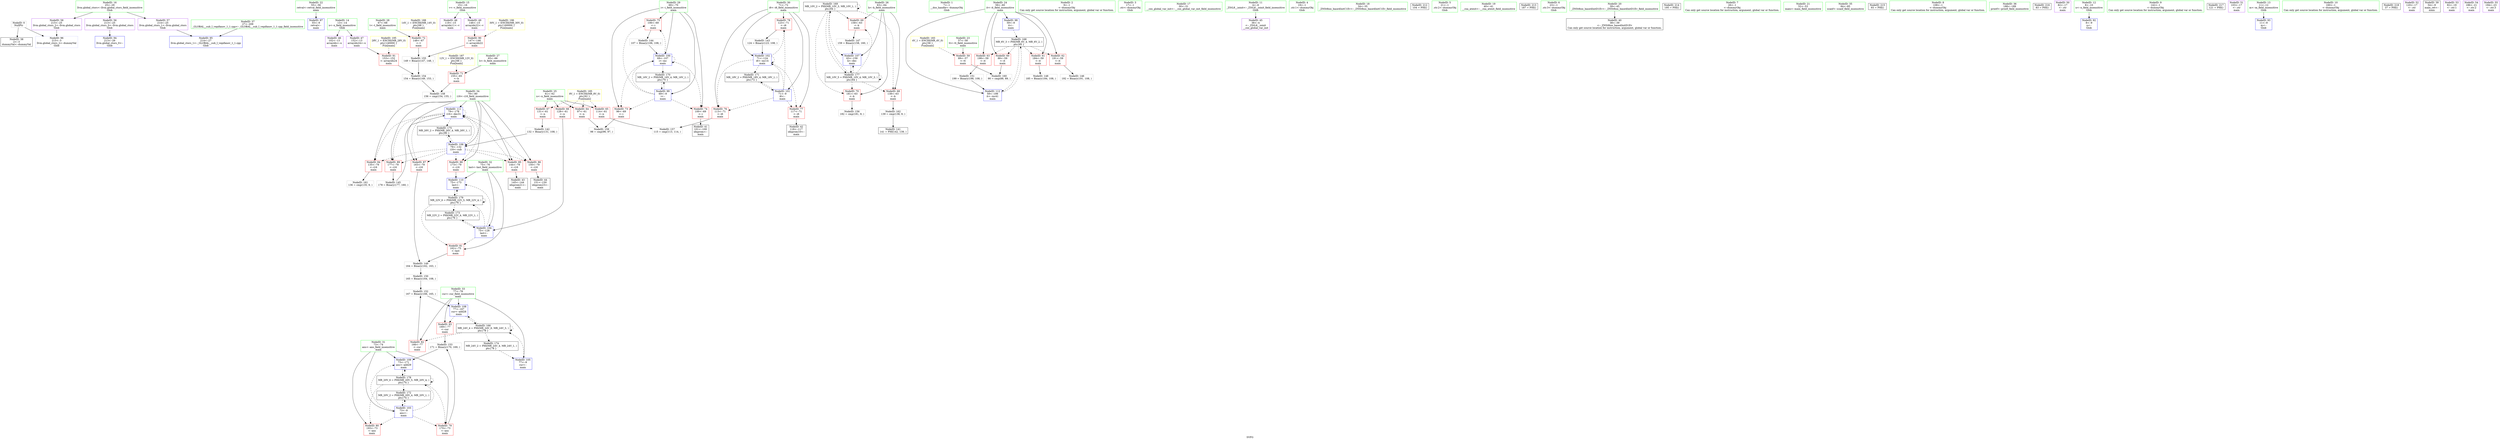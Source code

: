 digraph "SVFG" {
	label="SVFG";

	Node0x562bda3a72e0 [shape=record,color=grey,label="{NodeID: 0\nNullPtr}"];
	Node0x562bda3a72e0 -> Node0x562bda3c07c0[style=solid];
	Node0x562bda3a72e0 -> Node0x562bda3c1010[style=solid];
	Node0x562bda3c1110 [shape=record,color=blue,label="{NodeID: 97\n55\<--9\nretval\<--\nmain\n}"];
	Node0x562bda3a85c0 [shape=record,color=green,label="{NodeID: 14\n13\<--14\nx\<--x_field_insensitive\nGlob }"];
	Node0x562bda3a85c0 -> Node0x562bda3c0e40[style=solid];
	Node0x562bda3a85c0 -> Node0x562bda3c0f10[style=solid];
	Node0x562bda3c5ca0 [shape=record,color=blue,label="{NodeID: 111\n79\<--178\ni16\<--dec31\nmain\n}"];
	Node0x562bda3c5ca0 -> Node0x562bda3c3da0[style=dashed];
	Node0x562bda3c5ca0 -> Node0x562bda3c3e70[style=dashed];
	Node0x562bda3c5ca0 -> Node0x562bda3c3f40[style=dashed];
	Node0x562bda3c5ca0 -> Node0x562bda3c4010[style=dashed];
	Node0x562bda3c5ca0 -> Node0x562bda3c40e0[style=dashed];
	Node0x562bda3c5ca0 -> Node0x562bda3c41b0[style=dashed];
	Node0x562bda3c5ca0 -> Node0x562bda3c5ca0[style=dashed];
	Node0x562bda3c5ca0 -> Node0x562bda3d2bc0[style=dashed];
	Node0x562bda3bffa0 [shape=record,color=green,label="{NodeID: 28\n67\<--68\nt\<--t_field_insensitive\nmain\n}"];
	Node0x562bda3bffa0 -> Node0x562bda3c33e0[style=solid];
	Node0x562bda3c0b00 [shape=record,color=black,label="{NodeID: 42\n118\<--117\nidxprom10\<--\nmain\n}"];
	Node0x562bda3c2680 [shape=record,color=purple,label="{NodeID: 56\n213\<--25\nllvm.global_ctors_0\<--llvm.global_ctors\nGlob }"];
	Node0x562bda3c2680 -> Node0x562bda3c4620[style=solid];
	Node0x562bda3c9090 [shape=record,color=grey,label="{NodeID: 153\n171 = Binary(170, 169, )\n}"];
	Node0x562bda3c9090 -> Node0x562bda3c5b00[style=solid];
	Node0x562bda3c3240 [shape=record,color=red,label="{NodeID: 70\n181\<--63\n\<--k\nmain\n}"];
	Node0x562bda3c3240 -> Node0x562bda3c9510[style=solid];
	Node0x562bda3c3da0 [shape=record,color=red,label="{NodeID: 84\n135\<--79\n\<--i16\nmain\n}"];
	Node0x562bda3c3da0 -> Node0x562bda3c9c90[style=solid];
	Node0x562bda3a7ff0 [shape=record,color=green,label="{NodeID: 1\n7\<--1\n__dso_handle\<--dummyObj\nGlob }"];
	Node0x562bda3c11e0 [shape=record,color=blue,label="{NodeID: 98\n59\<--9\nit\<--\nmain\n}"];
	Node0x562bda3c11e0 -> Node0x562bda3d08c0[style=dashed];
	Node0x562bda3a8690 [shape=record,color=green,label="{NodeID: 15\n15\<--16\nv\<--v_field_insensitive\nGlob }"];
	Node0x562bda3a8690 -> Node0x562bda3c2000[style=solid];
	Node0x562bda3a8690 -> Node0x562bda3c20d0[style=solid];
	Node0x562bda3c52a0 [shape=record,color=yellow,style=double,label="{NodeID: 195\n28V_1 = ENCHI(MR_28V_0)\npts\{140000 \}\nFun[main]}"];
	Node0x562bda3c52a0 -> Node0x562bda3c4350[style=dashed];
	Node0x562bda3c5d70 [shape=record,color=blue,label="{NodeID: 112\n59\<--199\nit\<--inc41\nmain\n}"];
	Node0x562bda3c5d70 -> Node0x562bda3d08c0[style=dashed];
	Node0x562bda3c0070 [shape=record,color=green,label="{NodeID: 29\n69\<--70\ni\<--i_field_insensitive\nmain\n}"];
	Node0x562bda3c0070 -> Node0x562bda3c34b0[style=solid];
	Node0x562bda3c0070 -> Node0x562bda3c3580[style=solid];
	Node0x562bda3c0070 -> Node0x562bda3c3650[style=solid];
	Node0x562bda3c0070 -> Node0x562bda3c12b0[style=solid];
	Node0x562bda3c0070 -> Node0x562bda3c1380[style=solid];
	Node0x562bda3c0bd0 [shape=record,color=black,label="{NodeID: 43\n145\<--144\nidxprom21\<--\nmain\n}"];
	Node0x562bda3c2750 [shape=record,color=purple,label="{NodeID: 57\n214\<--25\nllvm.global_ctors_1\<--llvm.global_ctors\nGlob }"];
	Node0x562bda3c2750 -> Node0x562bda3c4720[style=solid];
	Node0x562bda3c9210 [shape=record,color=grey,label="{NodeID: 154\n154 = Binary(149, 153, )\n}"];
	Node0x562bda3c9210 -> Node0x562bda3c9810[style=solid];
	Node0x562bda3c3310 [shape=record,color=red,label="{NodeID: 71\n155\<--65\n\<--b\nmain\n}"];
	Node0x562bda3c3310 -> Node0x562bda3c9810[style=solid];
	Node0x562bda3d08c0 [shape=record,color=black,label="{NodeID: 168\nMR_6V_3 = PHI(MR_6V_4, MR_6V_2, )\npts\{60 \}\n}"];
	Node0x562bda3d08c0 -> Node0x562bda3c2a20[style=dashed];
	Node0x562bda3d08c0 -> Node0x562bda3c2af0[style=dashed];
	Node0x562bda3d08c0 -> Node0x562bda3c2bc0[style=dashed];
	Node0x562bda3d08c0 -> Node0x562bda3c2c90[style=dashed];
	Node0x562bda3d08c0 -> Node0x562bda3c5d70[style=dashed];
	Node0x562bda3c3e70 [shape=record,color=red,label="{NodeID: 85\n144\<--79\n\<--i16\nmain\n}"];
	Node0x562bda3c3e70 -> Node0x562bda3c0bd0[style=solid];
	Node0x562bda3a76d0 [shape=record,color=green,label="{NodeID: 2\n9\<--1\n\<--dummyObj\nCan only get source location for instruction, argument, global var or function.}"];
	Node0x562bda3c12b0 [shape=record,color=blue,label="{NodeID: 99\n69\<--9\ni\<--\nmain\n}"];
	Node0x562bda3c12b0 -> Node0x562bda3c34b0[style=dashed];
	Node0x562bda3c12b0 -> Node0x562bda3c3580[style=dashed];
	Node0x562bda3c12b0 -> Node0x562bda3c3650[style=dashed];
	Node0x562bda3c12b0 -> Node0x562bda3c1380[style=dashed];
	Node0x562bda3c12b0 -> Node0x562bda3d12c0[style=dashed];
	Node0x562bda3a8760 [shape=record,color=green,label="{NodeID: 16\n25\<--29\nllvm.global_ctors\<--llvm.global_ctors_field_insensitive\nGlob }"];
	Node0x562bda3a8760 -> Node0x562bda3c2680[style=solid];
	Node0x562bda3a8760 -> Node0x562bda3c2750[style=solid];
	Node0x562bda3a8760 -> Node0x562bda3c2850[style=solid];
	Node0x562bda3c5380 [shape=record,color=yellow,style=double,label="{NodeID: 196\n30V_1 = ENCHI(MR_30V_0)\npts\{160000 \}\nFun[main]}"];
	Node0x562bda3c5380 -> Node0x562bda3c4280[style=dashed];
	Node0x562bda3c0140 [shape=record,color=green,label="{NodeID: 30\n71\<--72\ni6\<--i6_field_insensitive\nmain\n}"];
	Node0x562bda3c0140 -> Node0x562bda3c3720[style=solid];
	Node0x562bda3c0140 -> Node0x562bda3c37f0[style=solid];
	Node0x562bda3c0140 -> Node0x562bda3c38c0[style=solid];
	Node0x562bda3c0140 -> Node0x562bda3c1450[style=solid];
	Node0x562bda3c0140 -> Node0x562bda3c1520[style=solid];
	Node0x562bda3c0ca0 [shape=record,color=black,label="{NodeID: 44\n151\<--150\nidxprom23\<--\nmain\n}"];
	Node0x562bda1db600 [shape=record,color=black,label="{NodeID: 141\n141 = PHI(142, 139, )\n}"];
	Node0x562bda3c2850 [shape=record,color=purple,label="{NodeID: 58\n215\<--25\nllvm.global_ctors_2\<--llvm.global_ctors\nGlob }"];
	Node0x562bda3c2850 -> Node0x562bda3c1010[style=solid];
	Node0x562bda3c9390 [shape=record,color=grey,label="{NodeID: 155\n149 = Binary(147, 148, )\n}"];
	Node0x562bda3c9390 -> Node0x562bda3c9210[style=solid];
	Node0x562bda3c33e0 [shape=record,color=red,label="{NodeID: 72\n148\<--67\n\<--t\nmain\n}"];
	Node0x562bda3c33e0 -> Node0x562bda3c9390[style=solid];
	Node0x562bda3d0dc0 [shape=record,color=black,label="{NodeID: 169\nMR_10V_2 = PHI(MR_10V_3, MR_10V_1, )\npts\{64 \}\n}"];
	Node0x562bda3d0dc0 -> Node0x562bda3c30a0[style=dashed];
	Node0x562bda3d0dc0 -> Node0x562bda3c3170[style=dashed];
	Node0x562bda3d0dc0 -> Node0x562bda3c3240[style=dashed];
	Node0x562bda3d0dc0 -> Node0x562bda3c5960[style=dashed];
	Node0x562bda3d0dc0 -> Node0x562bda3d0dc0[style=dashed];
	Node0x562bda3d0dc0 -> Node0x562bda3d35c0[style=dashed];
	Node0x562bda3c3f40 [shape=record,color=red,label="{NodeID: 86\n150\<--79\n\<--i16\nmain\n}"];
	Node0x562bda3c3f40 -> Node0x562bda3c0ca0[style=solid];
	Node0x562bda3a74c0 [shape=record,color=green,label="{NodeID: 3\n17\<--1\n.str\<--dummyObj\nGlob }"];
	Node0x562bda3d59e0 [shape=record,color=yellow,style=double,label="{NodeID: 183\n4V_1 = ENCHI(MR_4V_0)\npts\{58 \}\nFun[main]}"];
	Node0x562bda3d59e0 -> Node0x562bda3c2950[style=dashed];
	Node0x562bda3c1380 [shape=record,color=blue,label="{NodeID: 100\n69\<--107\ni\<--inc\nmain\n}"];
	Node0x562bda3c1380 -> Node0x562bda3c34b0[style=dashed];
	Node0x562bda3c1380 -> Node0x562bda3c3580[style=dashed];
	Node0x562bda3c1380 -> Node0x562bda3c3650[style=dashed];
	Node0x562bda3c1380 -> Node0x562bda3c1380[style=dashed];
	Node0x562bda3c1380 -> Node0x562bda3d12c0[style=dashed];
	Node0x562bda3bf870 [shape=record,color=green,label="{NodeID: 17\n30\<--31\n__cxx_global_var_init\<--__cxx_global_var_init_field_insensitive\n}"];
	Node0x562bda3c0210 [shape=record,color=green,label="{NodeID: 31\n73\<--74\nans\<--ans_field_insensitive\nmain\n}"];
	Node0x562bda3c0210 -> Node0x562bda3c3990[style=solid];
	Node0x562bda3c0210 -> Node0x562bda3c3a60[style=solid];
	Node0x562bda3c0210 -> Node0x562bda3c15f0[style=solid];
	Node0x562bda3c0210 -> Node0x562bda3c5b00[style=solid];
	Node0x562bda3c0d70 [shape=record,color=purple,label="{NodeID: 45\n36\<--4\n\<--_ZStL8__ioinit\n__cxx_global_var_init\n}"];
	Node0x562bda3c1f10 [shape=record,color=grey,label="{NodeID: 142\n132 = Binary(131, 108, )\n}"];
	Node0x562bda3c1f10 -> Node0x562bda3c5890[style=solid];
	Node0x562bda3c2950 [shape=record,color=red,label="{NodeID: 59\n89\<--57\n\<--tt\nmain\n}"];
	Node0x562bda3c2950 -> Node0x562bda3c9b10[style=solid];
	Node0x562bda3c9510 [shape=record,color=grey,label="{NodeID: 156\n182 = cmp(181, 9, )\n}"];
	Node0x562bda3c34b0 [shape=record,color=red,label="{NodeID: 73\n96\<--69\n\<--i\nmain\n}"];
	Node0x562bda3c34b0 -> Node0x562bda3c9990[style=solid];
	Node0x562bda3d12c0 [shape=record,color=black,label="{NodeID: 170\nMR_16V_2 = PHI(MR_16V_4, MR_16V_1, )\npts\{70 \}\n}"];
	Node0x562bda3d12c0 -> Node0x562bda3c12b0[style=dashed];
	Node0x562bda3c4010 [shape=record,color=red,label="{NodeID: 87\n163\<--79\n\<--i16\nmain\n}"];
	Node0x562bda3c4010 -> Node0x562bda3c8a90[style=solid];
	Node0x562bda3a7550 [shape=record,color=green,label="{NodeID: 4\n19\<--1\n.str.1\<--dummyObj\nGlob }"];
	Node0x562bda3c1450 [shape=record,color=blue,label="{NodeID: 101\n71\<--9\ni6\<--\nmain\n}"];
	Node0x562bda3c1450 -> Node0x562bda3c3720[style=dashed];
	Node0x562bda3c1450 -> Node0x562bda3c37f0[style=dashed];
	Node0x562bda3c1450 -> Node0x562bda3c38c0[style=dashed];
	Node0x562bda3c1450 -> Node0x562bda3c1520[style=dashed];
	Node0x562bda3c1450 -> Node0x562bda3d17c0[style=dashed];
	Node0x562bda3bf900 [shape=record,color=green,label="{NodeID: 18\n34\<--35\n_ZNSt8ios_base4InitC1Ev\<--_ZNSt8ios_base4InitC1Ev_field_insensitive\n}"];
	Node0x562bda3c02e0 [shape=record,color=green,label="{NodeID: 32\n75\<--76\nlast\<--last_field_insensitive\nmain\n}"];
	Node0x562bda3c02e0 -> Node0x562bda3c3b30[style=solid];
	Node0x562bda3c02e0 -> Node0x562bda3c16c0[style=solid];
	Node0x562bda3c02e0 -> Node0x562bda3c5bd0[style=solid];
	Node0x562bda3e0c60 [shape=record,color=black,label="{NodeID: 212\n104 = PHI()\n}"];
	Node0x562bda3c0e40 [shape=record,color=purple,label="{NodeID: 46\n102\<--13\narrayidx\<--x\nmain\n}"];
	Node0x562bda3c8190 [shape=record,color=grey,label="{NodeID: 143\n124 = Binary(123, 108, )\n}"];
	Node0x562bda3c8190 -> Node0x562bda3c1520[style=solid];
	Node0x562bda3c2a20 [shape=record,color=red,label="{NodeID: 60\n88\<--59\n\<--it\nmain\n}"];
	Node0x562bda3c2a20 -> Node0x562bda3c9b10[style=solid];
	Node0x562bda3c9690 [shape=record,color=grey,label="{NodeID: 157\n115 = cmp(113, 114, )\n}"];
	Node0x562bda3c3580 [shape=record,color=red,label="{NodeID: 74\n100\<--69\n\<--i\nmain\n}"];
	Node0x562bda3c3580 -> Node0x562bda3c0a30[style=solid];
	Node0x562bda3d17c0 [shape=record,color=black,label="{NodeID: 171\nMR_18V_2 = PHI(MR_18V_4, MR_18V_1, )\npts\{72 \}\n}"];
	Node0x562bda3d17c0 -> Node0x562bda3c1450[style=dashed];
	Node0x562bda3c40e0 [shape=record,color=red,label="{NodeID: 88\n173\<--79\n\<--i16\nmain\n}"];
	Node0x562bda3c40e0 -> Node0x562bda3c5bd0[style=solid];
	Node0x562bda3a8aa0 [shape=record,color=green,label="{NodeID: 5\n21\<--1\n.str.2\<--dummyObj\nGlob }"];
	Node0x562bda3d5ba0 [shape=record,color=yellow,style=double,label="{NodeID: 185\n8V_1 = ENCHI(MR_8V_0)\npts\{62 \}\nFun[main]}"];
	Node0x562bda3d5ba0 -> Node0x562bda3c2d60[style=dashed];
	Node0x562bda3d5ba0 -> Node0x562bda3c2e30[style=dashed];
	Node0x562bda3d5ba0 -> Node0x562bda3c2f00[style=dashed];
	Node0x562bda3d5ba0 -> Node0x562bda3c2fd0[style=dashed];
	Node0x562bda3c1520 [shape=record,color=blue,label="{NodeID: 102\n71\<--124\ni6\<--inc14\nmain\n}"];
	Node0x562bda3c1520 -> Node0x562bda3c3720[style=dashed];
	Node0x562bda3c1520 -> Node0x562bda3c37f0[style=dashed];
	Node0x562bda3c1520 -> Node0x562bda3c38c0[style=dashed];
	Node0x562bda3c1520 -> Node0x562bda3c1520[style=dashed];
	Node0x562bda3c1520 -> Node0x562bda3d17c0[style=dashed];
	Node0x562bda3bf990 [shape=record,color=green,label="{NodeID: 19\n40\<--41\n__cxa_atexit\<--__cxa_atexit_field_insensitive\n}"];
	Node0x562bda3c03b0 [shape=record,color=green,label="{NodeID: 33\n77\<--78\ncur\<--cur_field_insensitive\nmain\n}"];
	Node0x562bda3c03b0 -> Node0x562bda3c3c00[style=solid];
	Node0x562bda3c03b0 -> Node0x562bda3c3cd0[style=solid];
	Node0x562bda3c03b0 -> Node0x562bda3c5800[style=solid];
	Node0x562bda3c03b0 -> Node0x562bda3c5a30[style=solid];
	Node0x562bda3e0d60 [shape=record,color=black,label="{NodeID: 213\n187 = PHI()\n}"];
	Node0x562bda3c0f10 [shape=record,color=purple,label="{NodeID: 47\n152\<--13\narrayidx24\<--x\nmain\n}"];
	Node0x562bda3c0f10 -> Node0x562bda3c4350[style=solid];
	Node0x562bda3c8310 [shape=record,color=grey,label="{NodeID: 144\n107 = Binary(106, 108, )\n}"];
	Node0x562bda3c8310 -> Node0x562bda3c1380[style=solid];
	Node0x562bda3c2af0 [shape=record,color=red,label="{NodeID: 61\n184\<--59\n\<--it\nmain\n}"];
	Node0x562bda3c2af0 -> Node0x562bda3c8910[style=solid];
	Node0x562bda3c9810 [shape=record,color=grey,label="{NodeID: 158\n156 = cmp(154, 155, )\n}"];
	Node0x562bda3c3650 [shape=record,color=red,label="{NodeID: 75\n106\<--69\n\<--i\nmain\n}"];
	Node0x562bda3c3650 -> Node0x562bda3c8310[style=solid];
	Node0x562bda3d1cc0 [shape=record,color=black,label="{NodeID: 172\nMR_20V_2 = PHI(MR_20V_4, MR_20V_1, )\npts\{74 \}\n}"];
	Node0x562bda3d1cc0 -> Node0x562bda3c15f0[style=dashed];
	Node0x562bda3c41b0 [shape=record,color=red,label="{NodeID: 89\n177\<--79\n\<--i16\nmain\n}"];
	Node0x562bda3c41b0 -> Node0x562bda3c8490[style=solid];
	Node0x562bda3a8b30 [shape=record,color=green,label="{NodeID: 6\n23\<--1\n.str.3\<--dummyObj\nGlob }"];
	Node0x562bda3c15f0 [shape=record,color=blue,label="{NodeID: 103\n73\<--9\nans\<--\nmain\n}"];
	Node0x562bda3c15f0 -> Node0x562bda3c3990[style=dashed];
	Node0x562bda3c15f0 -> Node0x562bda3c3a60[style=dashed];
	Node0x562bda3c15f0 -> Node0x562bda3c5b00[style=dashed];
	Node0x562bda3c15f0 -> Node0x562bda3d1cc0[style=dashed];
	Node0x562bda3c15f0 -> Node0x562bda3d3ac0[style=dashed];
	Node0x562bda3bfa20 [shape=record,color=green,label="{NodeID: 20\n39\<--45\n_ZNSt8ios_base4InitD1Ev\<--_ZNSt8ios_base4InitD1Ev_field_insensitive\n}"];
	Node0x562bda3bfa20 -> Node0x562bda3c0960[style=solid];
	Node0x562bda3c0480 [shape=record,color=green,label="{NodeID: 34\n79\<--80\ni16\<--i16_field_insensitive\nmain\n}"];
	Node0x562bda3c0480 -> Node0x562bda3c3da0[style=solid];
	Node0x562bda3c0480 -> Node0x562bda3c3e70[style=solid];
	Node0x562bda3c0480 -> Node0x562bda3c3f40[style=solid];
	Node0x562bda3c0480 -> Node0x562bda3c4010[style=solid];
	Node0x562bda3c0480 -> Node0x562bda3c40e0[style=solid];
	Node0x562bda3c0480 -> Node0x562bda3c41b0[style=solid];
	Node0x562bda3c0480 -> Node0x562bda3c5890[style=solid];
	Node0x562bda3c0480 -> Node0x562bda3c5ca0[style=solid];
	Node0x562bda3e0e60 [shape=record,color=black,label="{NodeID: 214\n195 = PHI()\n}"];
	Node0x562bda3c2000 [shape=record,color=purple,label="{NodeID: 48\n119\<--15\narrayidx11\<--v\nmain\n}"];
	Node0x562bda3c8490 [shape=record,color=grey,label="{NodeID: 145\n178 = Binary(177, 160, )\n}"];
	Node0x562bda3c8490 -> Node0x562bda3c5ca0[style=solid];
	Node0x562bda3c2bc0 [shape=record,color=red,label="{NodeID: 62\n191\<--59\n\<--it\nmain\n}"];
	Node0x562bda3c2bc0 -> Node0x562bda3c8610[style=solid];
	Node0x562bda3c9990 [shape=record,color=grey,label="{NodeID: 159\n98 = cmp(96, 97, )\n}"];
	Node0x562bda3c3720 [shape=record,color=red,label="{NodeID: 76\n113\<--71\n\<--i6\nmain\n}"];
	Node0x562bda3c3720 -> Node0x562bda3c9690[style=solid];
	Node0x562bda3d21c0 [shape=record,color=black,label="{NodeID: 173\nMR_22V_2 = PHI(MR_22V_4, MR_22V_1, )\npts\{76 \}\n}"];
	Node0x562bda3d21c0 -> Node0x562bda3c16c0[style=dashed];
	Node0x562bda3c4280 [shape=record,color=red,label="{NodeID: 90\n147\<--146\n\<--arrayidx22\nmain\n}"];
	Node0x562bda3c4280 -> Node0x562bda3c9390[style=solid];
	Node0x562bda3a8bc0 [shape=record,color=green,label="{NodeID: 7\n26\<--1\n\<--dummyObj\nCan only get source location for instruction, argument, global var or function.}"];
	Node0x562bda3d5d60 [shape=record,color=yellow,style=double,label="{NodeID: 187\n12V_1 = ENCHI(MR_12V_0)\npts\{66 \}\nFun[main]}"];
	Node0x562bda3d5d60 -> Node0x562bda3c3310[style=dashed];
	Node0x562bda3c16c0 [shape=record,color=blue,label="{NodeID: 104\n75\<--128\nlast\<--\nmain\n}"];
	Node0x562bda3c16c0 -> Node0x562bda3c3b30[style=dashed];
	Node0x562bda3c16c0 -> Node0x562bda3c5bd0[style=dashed];
	Node0x562bda3c16c0 -> Node0x562bda3d21c0[style=dashed];
	Node0x562bda3c16c0 -> Node0x562bda3d3fc0[style=dashed];
	Node0x562bda3bfab0 [shape=record,color=green,label="{NodeID: 21\n52\<--53\nmain\<--main_field_insensitive\n}"];
	Node0x562bda3c0550 [shape=record,color=green,label="{NodeID: 35\n84\<--85\nscanf\<--scanf_field_insensitive\n}"];
	Node0x562bda3e1a70 [shape=record,color=black,label="{NodeID: 215\n93 = PHI()\n}"];
	Node0x562bda3c20d0 [shape=record,color=purple,label="{NodeID: 49\n146\<--15\narrayidx22\<--v\nmain\n}"];
	Node0x562bda3c20d0 -> Node0x562bda3c4280[style=solid];
	Node0x562bda3c8610 [shape=record,color=grey,label="{NodeID: 146\n192 = Binary(191, 108, )\n}"];
	Node0x562bda3c2c90 [shape=record,color=red,label="{NodeID: 63\n198\<--59\n\<--it\nmain\n}"];
	Node0x562bda3c2c90 -> Node0x562bda3c8d90[style=solid];
	Node0x562bda3c9b10 [shape=record,color=grey,label="{NodeID: 160\n90 = cmp(88, 89, )\n}"];
	Node0x562bda3c37f0 [shape=record,color=red,label="{NodeID: 77\n117\<--71\n\<--i6\nmain\n}"];
	Node0x562bda3c37f0 -> Node0x562bda3c0b00[style=solid];
	Node0x562bda3d26c0 [shape=record,color=black,label="{NodeID: 174\nMR_24V_2 = PHI(MR_24V_4, MR_24V_1, )\npts\{78 \}\n}"];
	Node0x562bda3d26c0 -> Node0x562bda3c5800[style=dashed];
	Node0x562bda3c4350 [shape=record,color=red,label="{NodeID: 91\n153\<--152\n\<--arrayidx24\nmain\n}"];
	Node0x562bda3c4350 -> Node0x562bda3c9210[style=solid];
	Node0x562bda3a8c50 [shape=record,color=green,label="{NodeID: 8\n108\<--1\n\<--dummyObj\nCan only get source location for instruction, argument, global var or function.}"];
	Node0x562bda3d5e40 [shape=record,color=yellow,style=double,label="{NodeID: 188\n14V_1 = ENCHI(MR_14V_0)\npts\{68 \}\nFun[main]}"];
	Node0x562bda3d5e40 -> Node0x562bda3c33e0[style=dashed];
	Node0x562bda3c5800 [shape=record,color=blue,label="{NodeID: 105\n77\<--9\ncur\<--\nmain\n}"];
	Node0x562bda3c5800 -> Node0x562bda3cfec0[style=dashed];
	Node0x562bda3bfb40 [shape=record,color=green,label="{NodeID: 22\n55\<--56\nretval\<--retval_field_insensitive\nmain\n}"];
	Node0x562bda3bfb40 -> Node0x562bda3c1110[style=solid];
	Node0x562bda3c0620 [shape=record,color=green,label="{NodeID: 36\n188\<--189\nprintf\<--printf_field_insensitive\n}"];
	Node0x562bda3e1b70 [shape=record,color=black,label="{NodeID: 216\n83 = PHI()\n}"];
	Node0x562bda3c21a0 [shape=record,color=purple,label="{NodeID: 50\n82\<--17\n\<--.str\nmain\n}"];
	Node0x562bda3c8790 [shape=record,color=grey,label="{NodeID: 147\n159 = Binary(158, 160, )\n}"];
	Node0x562bda3c8790 -> Node0x562bda3c5960[style=solid];
	Node0x562bda3c2d60 [shape=record,color=red,label="{NodeID: 64\n97\<--61\n\<--n\nmain\n}"];
	Node0x562bda3c2d60 -> Node0x562bda3c9990[style=solid];
	Node0x562bda3c9c90 [shape=record,color=grey,label="{NodeID: 161\n136 = cmp(135, 9, )\n}"];
	Node0x562bda3c38c0 [shape=record,color=red,label="{NodeID: 78\n123\<--71\n\<--i6\nmain\n}"];
	Node0x562bda3c38c0 -> Node0x562bda3c8190[style=solid];
	Node0x562bda3d2bc0 [shape=record,color=black,label="{NodeID: 175\nMR_26V_2 = PHI(MR_26V_4, MR_26V_1, )\npts\{80 \}\n}"];
	Node0x562bda3d2bc0 -> Node0x562bda3c5890[style=dashed];
	Node0x562bda3c4420 [shape=record,color=blue,label="{NodeID: 92\n8\<--9\nn\<--\nGlob }"];
	Node0x562bda3a77c0 [shape=record,color=green,label="{NodeID: 9\n142\<--1\n\<--dummyObj\nCan only get source location for instruction, argument, global var or function.}"];
	Node0x562bda3c5890 [shape=record,color=blue,label="{NodeID: 106\n79\<--132\ni16\<--sub\nmain\n}"];
	Node0x562bda3c5890 -> Node0x562bda3c3da0[style=dashed];
	Node0x562bda3c5890 -> Node0x562bda3c3e70[style=dashed];
	Node0x562bda3c5890 -> Node0x562bda3c3f40[style=dashed];
	Node0x562bda3c5890 -> Node0x562bda3c4010[style=dashed];
	Node0x562bda3c5890 -> Node0x562bda3c40e0[style=dashed];
	Node0x562bda3c5890 -> Node0x562bda3c41b0[style=dashed];
	Node0x562bda3c5890 -> Node0x562bda3c5ca0[style=dashed];
	Node0x562bda3c5890 -> Node0x562bda3d2bc0[style=dashed];
	Node0x562bda3bfbd0 [shape=record,color=green,label="{NodeID: 23\n57\<--58\ntt\<--tt_field_insensitive\nmain\n}"];
	Node0x562bda3bfbd0 -> Node0x562bda3c2950[style=solid];
	Node0x562bda3c06f0 [shape=record,color=green,label="{NodeID: 37\n27\<--209\n_GLOBAL__sub_I_vepifanov_1_1.cpp\<--_GLOBAL__sub_I_vepifanov_1_1.cpp_field_insensitive\n}"];
	Node0x562bda3c06f0 -> Node0x562bda3c4720[style=solid];
	Node0x562bda3e1c70 [shape=record,color=black,label="{NodeID: 217\n121 = PHI()\n}"];
	Node0x562bda3c2270 [shape=record,color=purple,label="{NodeID: 51\n103\<--17\n\<--.str\nmain\n}"];
	Node0x562bda3c8910 [shape=record,color=grey,label="{NodeID: 148\n185 = Binary(184, 108, )\n}"];
	Node0x562bda3c2e30 [shape=record,color=red,label="{NodeID: 65\n114\<--61\n\<--n\nmain\n}"];
	Node0x562bda3c2e30 -> Node0x562bda3c9690[style=solid];
	Node0x562bda3c9e10 [shape=record,color=grey,label="{NodeID: 162\n139 = cmp(138, 9, )\n}"];
	Node0x562bda3c9e10 -> Node0x562bda1db600[style=solid];
	Node0x562bda3c3990 [shape=record,color=red,label="{NodeID: 79\n170\<--73\n\<--ans\nmain\n}"];
	Node0x562bda3c3990 -> Node0x562bda3c9090[style=solid];
	Node0x562bda3c4520 [shape=record,color=blue,label="{NodeID: 93\n11\<--9\nm\<--\nGlob }"];
	Node0x562bda3a7850 [shape=record,color=green,label="{NodeID: 10\n160\<--1\n\<--dummyObj\nCan only get source location for instruction, argument, global var or function.}"];
	Node0x562bda3c5960 [shape=record,color=blue,label="{NodeID: 107\n63\<--159\nk\<--dec\nmain\n}"];
	Node0x562bda3c5960 -> Node0x562bda3d35c0[style=dashed];
	Node0x562bda3bfc60 [shape=record,color=green,label="{NodeID: 24\n59\<--60\nit\<--it_field_insensitive\nmain\n}"];
	Node0x562bda3bfc60 -> Node0x562bda3c2a20[style=solid];
	Node0x562bda3bfc60 -> Node0x562bda3c2af0[style=solid];
	Node0x562bda3bfc60 -> Node0x562bda3c2bc0[style=solid];
	Node0x562bda3bfc60 -> Node0x562bda3c2c90[style=solid];
	Node0x562bda3bfc60 -> Node0x562bda3c11e0[style=solid];
	Node0x562bda3bfc60 -> Node0x562bda3c5d70[style=solid];
	Node0x562bda3c07c0 [shape=record,color=black,label="{NodeID: 38\n2\<--3\ndummyVal\<--dummyVal\n}"];
	Node0x562bda3e1d70 [shape=record,color=black,label="{NodeID: 218\n37 = PHI()\n}"];
	Node0x562bda3c2340 [shape=record,color=purple,label="{NodeID: 52\n120\<--17\n\<--.str\nmain\n}"];
	Node0x562bda3c8a90 [shape=record,color=grey,label="{NodeID: 149\n164 = Binary(162, 163, )\n}"];
	Node0x562bda3c8a90 -> Node0x562bda3c8c10[style=solid];
	Node0x562bda3c2f00 [shape=record,color=red,label="{NodeID: 66\n128\<--61\n\<--n\nmain\n}"];
	Node0x562bda3c2f00 -> Node0x562bda3c16c0[style=solid];
	Node0x562bda3c3a60 [shape=record,color=red,label="{NodeID: 80\n193\<--73\n\<--ans\nmain\n}"];
	Node0x562bda3d35c0 [shape=record,color=black,label="{NodeID: 177\nMR_10V_5 = PHI(MR_10V_4, MR_10V_3, )\npts\{64 \}\n}"];
	Node0x562bda3d35c0 -> Node0x562bda3c30a0[style=dashed];
	Node0x562bda3d35c0 -> Node0x562bda3c3170[style=dashed];
	Node0x562bda3d35c0 -> Node0x562bda3c3240[style=dashed];
	Node0x562bda3d35c0 -> Node0x562bda3c5960[style=dashed];
	Node0x562bda3d35c0 -> Node0x562bda3d0dc0[style=dashed];
	Node0x562bda3d35c0 -> Node0x562bda3d35c0[style=dashed];
	Node0x562bda3c4620 [shape=record,color=blue,label="{NodeID: 94\n213\<--26\nllvm.global_ctors_0\<--\nGlob }"];
	Node0x562bda3a7920 [shape=record,color=green,label="{NodeID: 11\n4\<--6\n_ZStL8__ioinit\<--_ZStL8__ioinit_field_insensitive\nGlob }"];
	Node0x562bda3a7920 -> Node0x562bda3c0d70[style=solid];
	Node0x562bda3c5a30 [shape=record,color=blue,label="{NodeID: 108\n77\<--167\ncur\<--add28\nmain\n}"];
	Node0x562bda3c5a30 -> Node0x562bda3c3cd0[style=dashed];
	Node0x562bda3c5a30 -> Node0x562bda3cfec0[style=dashed];
	Node0x562bda3bfd30 [shape=record,color=green,label="{NodeID: 25\n61\<--62\nn\<--n_field_insensitive\nmain\n}"];
	Node0x562bda3bfd30 -> Node0x562bda3c2d60[style=solid];
	Node0x562bda3bfd30 -> Node0x562bda3c2e30[style=solid];
	Node0x562bda3bfd30 -> Node0x562bda3c2f00[style=solid];
	Node0x562bda3bfd30 -> Node0x562bda3c2fd0[style=solid];
	Node0x562bda3c0890 [shape=record,color=black,label="{NodeID: 39\n54\<--9\nmain_ret\<--\nmain\n}"];
	Node0x562bda3c2410 [shape=record,color=purple,label="{NodeID: 53\n92\<--19\n\<--.str.1\nmain\n}"];
	Node0x562bda3c8c10 [shape=record,color=grey,label="{NodeID: 150\n165 = Binary(164, 108, )\n}"];
	Node0x562bda3c8c10 -> Node0x562bda3c8f10[style=solid];
	Node0x562bda3c2fd0 [shape=record,color=red,label="{NodeID: 67\n131\<--61\n\<--n\nmain\n}"];
	Node0x562bda3c2fd0 -> Node0x562bda3c1f10[style=solid];
	Node0x562bda3c3b30 [shape=record,color=red,label="{NodeID: 81\n162\<--75\n\<--last\nmain\n}"];
	Node0x562bda3c3b30 -> Node0x562bda3c8a90[style=solid];
	Node0x562bda3d3ac0 [shape=record,color=black,label="{NodeID: 178\nMR_20V_6 = PHI(MR_20V_5, MR_20V_4, )\npts\{74 \}\n}"];
	Node0x562bda3d3ac0 -> Node0x562bda3c3990[style=dashed];
	Node0x562bda3d3ac0 -> Node0x562bda3c3a60[style=dashed];
	Node0x562bda3d3ac0 -> Node0x562bda3c5b00[style=dashed];
	Node0x562bda3d3ac0 -> Node0x562bda3d1cc0[style=dashed];
	Node0x562bda3d3ac0 -> Node0x562bda3d3ac0[style=dashed];
	Node0x562bda3c4720 [shape=record,color=blue,label="{NodeID: 95\n214\<--27\nllvm.global_ctors_1\<--_GLOBAL__sub_I_vepifanov_1_1.cpp\nGlob }"];
	Node0x562bda3a79f0 [shape=record,color=green,label="{NodeID: 12\n8\<--10\nn\<--n_field_insensitive\nGlob }"];
	Node0x562bda3a79f0 -> Node0x562bda3c4420[style=solid];
	Node0x562bda3c5b00 [shape=record,color=blue,label="{NodeID: 109\n73\<--171\nans\<--add29\nmain\n}"];
	Node0x562bda3c5b00 -> Node0x562bda3d3ac0[style=dashed];
	Node0x562bda3bfe00 [shape=record,color=green,label="{NodeID: 26\n63\<--64\nk\<--k_field_insensitive\nmain\n}"];
	Node0x562bda3bfe00 -> Node0x562bda3c30a0[style=solid];
	Node0x562bda3bfe00 -> Node0x562bda3c3170[style=solid];
	Node0x562bda3bfe00 -> Node0x562bda3c3240[style=solid];
	Node0x562bda3bfe00 -> Node0x562bda3c5960[style=solid];
	Node0x562bda3c0960 [shape=record,color=black,label="{NodeID: 40\n38\<--39\n\<--_ZNSt8ios_base4InitD1Ev\nCan only get source location for instruction, argument, global var or function.}"];
	Node0x562bda3c24e0 [shape=record,color=purple,label="{NodeID: 54\n186\<--21\n\<--.str.2\nmain\n}"];
	Node0x562bda3c8d90 [shape=record,color=grey,label="{NodeID: 151\n199 = Binary(198, 108, )\n}"];
	Node0x562bda3c8d90 -> Node0x562bda3c5d70[style=solid];
	Node0x562bda3c30a0 [shape=record,color=red,label="{NodeID: 68\n138\<--63\n\<--k\nmain\n}"];
	Node0x562bda3c30a0 -> Node0x562bda3c9e10[style=solid];
	Node0x562bda3c3c00 [shape=record,color=red,label="{NodeID: 82\n166\<--77\n\<--cur\nmain\n}"];
	Node0x562bda3c3c00 -> Node0x562bda3c8f10[style=solid];
	Node0x562bda3d3fc0 [shape=record,color=black,label="{NodeID: 179\nMR_22V_6 = PHI(MR_22V_5, MR_22V_4, )\npts\{76 \}\n}"];
	Node0x562bda3d3fc0 -> Node0x562bda3c3b30[style=dashed];
	Node0x562bda3d3fc0 -> Node0x562bda3c5bd0[style=dashed];
	Node0x562bda3d3fc0 -> Node0x562bda3d21c0[style=dashed];
	Node0x562bda3d3fc0 -> Node0x562bda3d3fc0[style=dashed];
	Node0x562bda3c1010 [shape=record,color=blue, style = dotted,label="{NodeID: 96\n215\<--3\nllvm.global_ctors_2\<--dummyVal\nGlob }"];
	Node0x562bda3a84f0 [shape=record,color=green,label="{NodeID: 13\n11\<--12\nm\<--m_field_insensitive\nGlob }"];
	Node0x562bda3a84f0 -> Node0x562bda3c4520[style=solid];
	Node0x562bda3c5bd0 [shape=record,color=blue,label="{NodeID: 110\n75\<--173\nlast\<--\nmain\n}"];
	Node0x562bda3c5bd0 -> Node0x562bda3d3fc0[style=dashed];
	Node0x562bda3bfed0 [shape=record,color=green,label="{NodeID: 27\n65\<--66\nb\<--b_field_insensitive\nmain\n}"];
	Node0x562bda3bfed0 -> Node0x562bda3c3310[style=solid];
	Node0x562bda3c0a30 [shape=record,color=black,label="{NodeID: 41\n101\<--100\nidxprom\<--\nmain\n}"];
	Node0x562bda3c25b0 [shape=record,color=purple,label="{NodeID: 55\n194\<--23\n\<--.str.3\nmain\n}"];
	Node0x562bda3c8f10 [shape=record,color=grey,label="{NodeID: 152\n167 = Binary(166, 165, )\n}"];
	Node0x562bda3c8f10 -> Node0x562bda3c5a30[style=solid];
	Node0x562bda3c3170 [shape=record,color=red,label="{NodeID: 69\n158\<--63\n\<--k\nmain\n}"];
	Node0x562bda3c3170 -> Node0x562bda3c8790[style=solid];
	Node0x562bda3cfec0 [shape=record,color=black,label="{NodeID: 166\nMR_24V_4 = PHI(MR_24V_6, MR_24V_3, )\npts\{78 \}\n}"];
	Node0x562bda3cfec0 -> Node0x562bda3c3c00[style=dashed];
	Node0x562bda3cfec0 -> Node0x562bda3c5a30[style=dashed];
	Node0x562bda3cfec0 -> Node0x562bda3cfec0[style=dashed];
	Node0x562bda3cfec0 -> Node0x562bda3d26c0[style=dashed];
	Node0x562bda3c3cd0 [shape=record,color=red,label="{NodeID: 83\n169\<--77\n\<--cur\nmain\n}"];
	Node0x562bda3c3cd0 -> Node0x562bda3c9090[style=solid];
}
